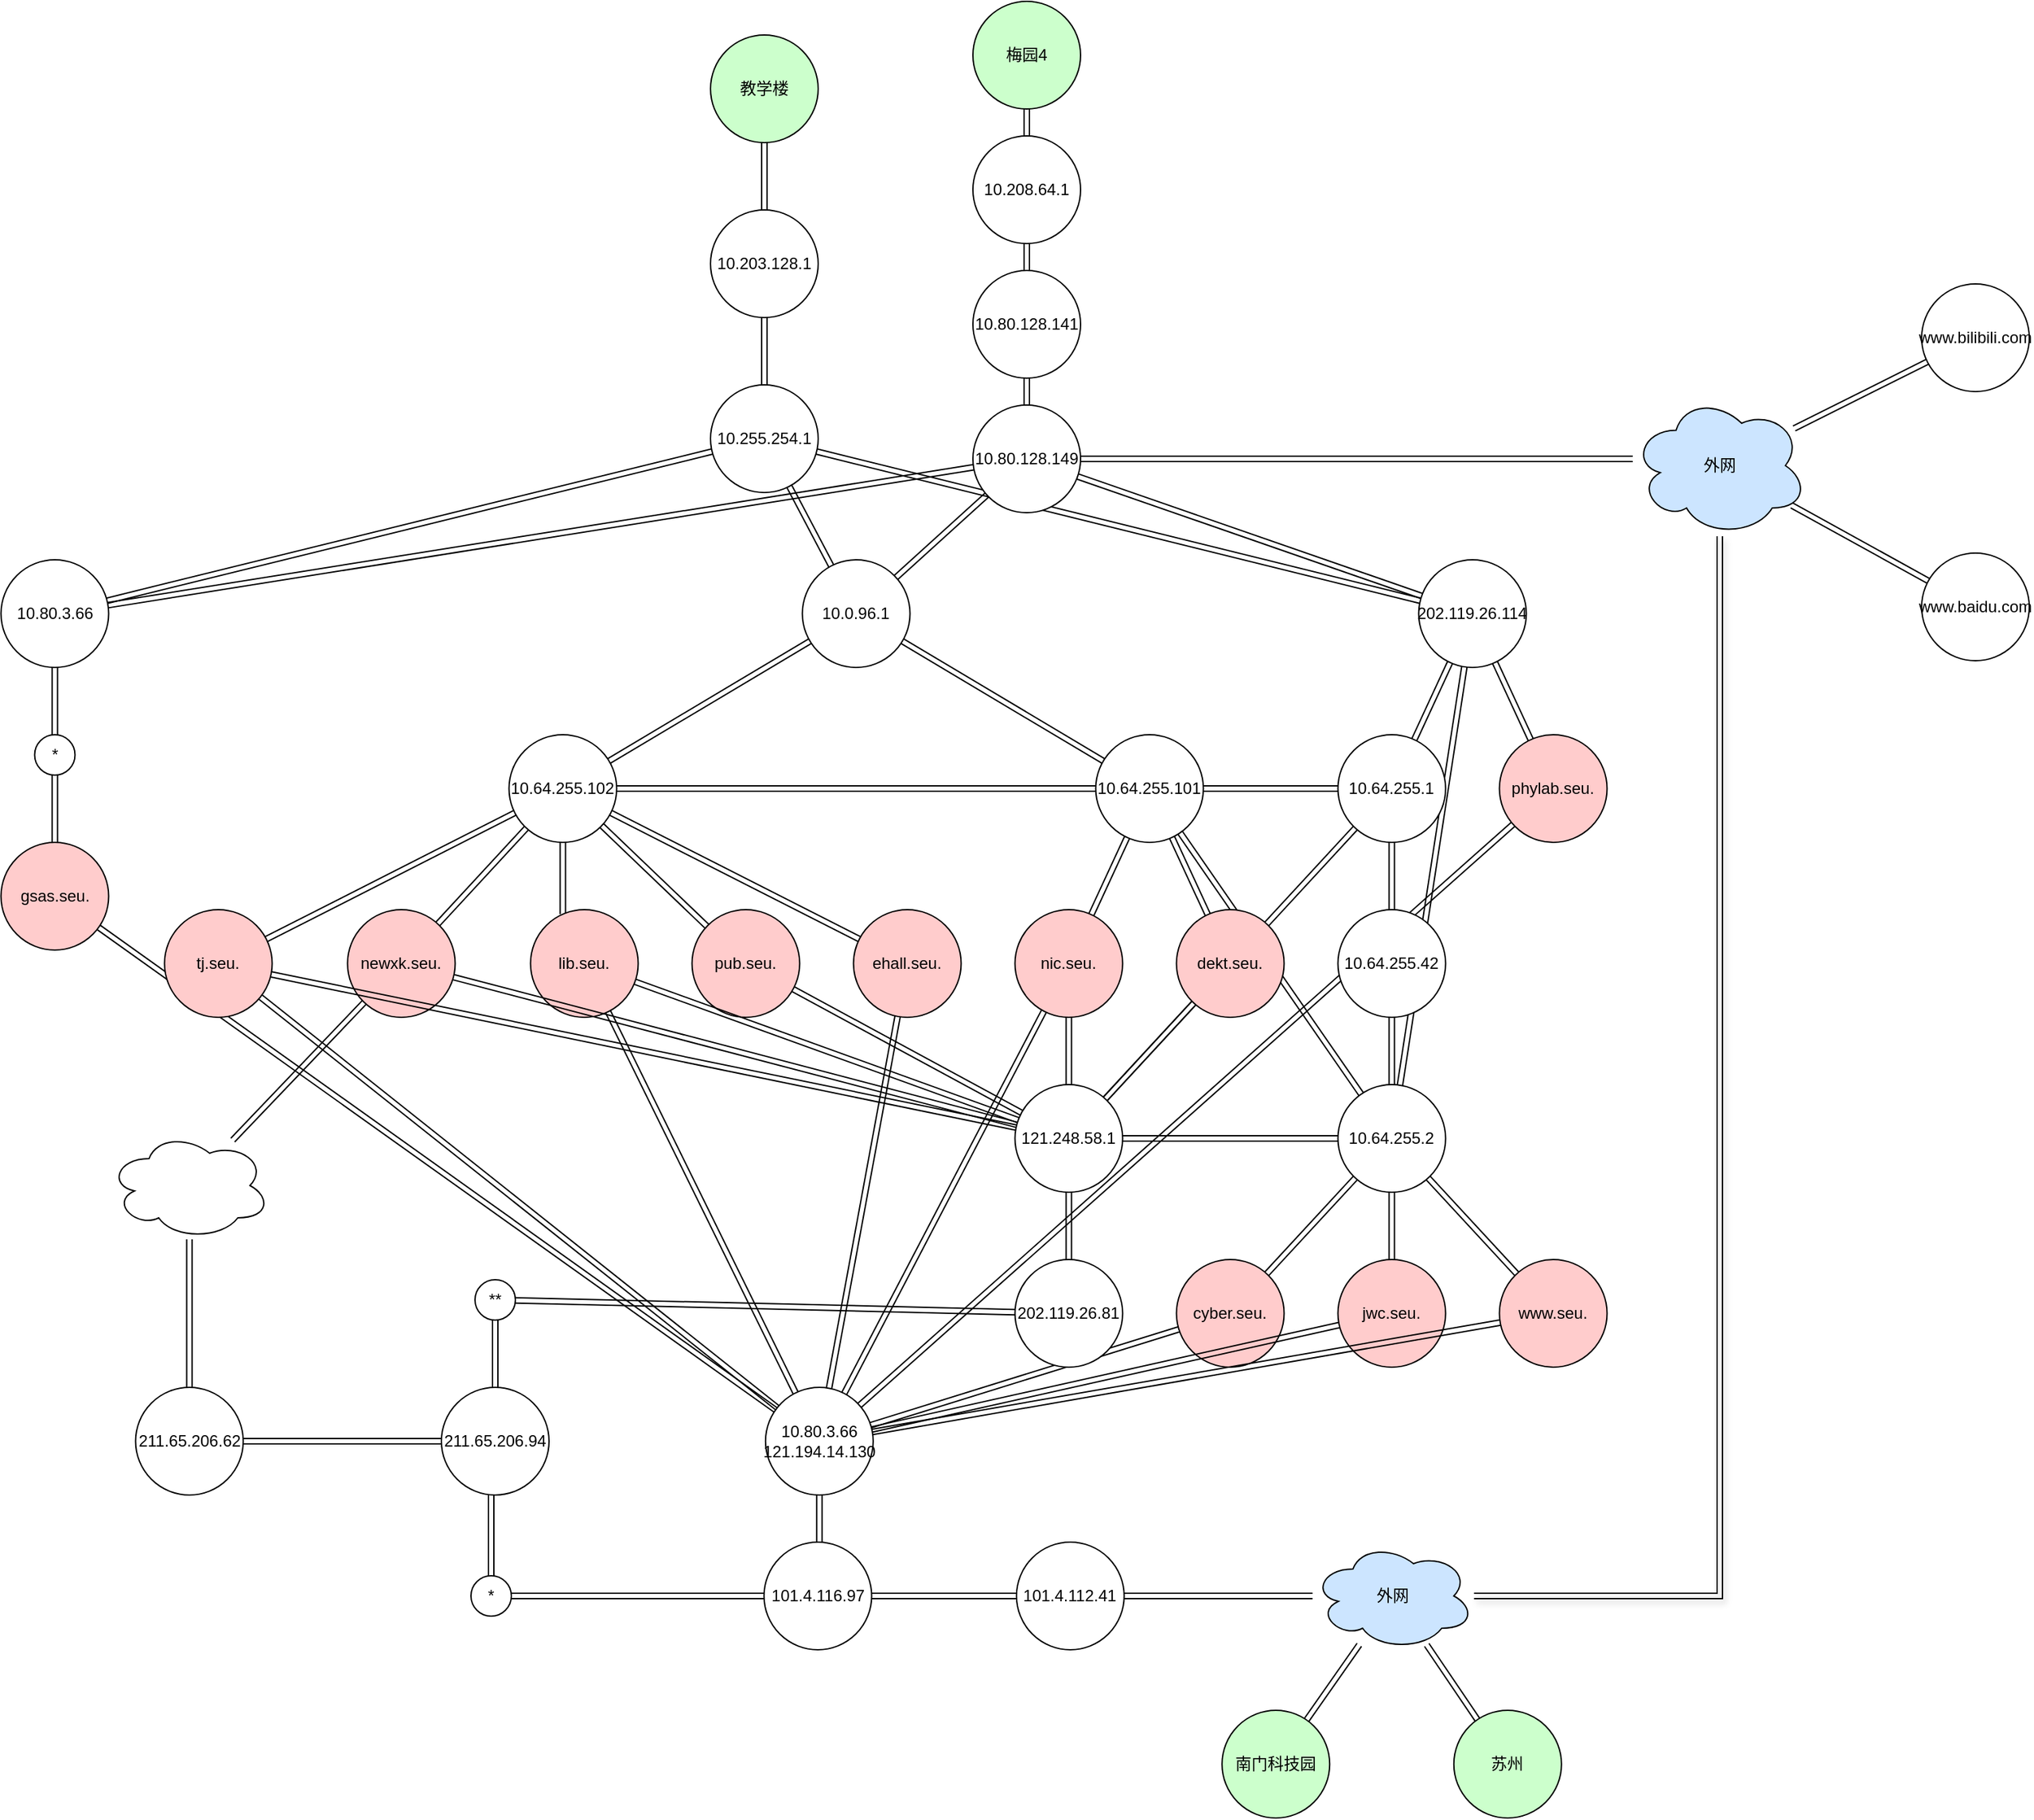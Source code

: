 <mxfile version="20.3.7" type="device"><diagram id="CHQCu41b0eReSsYHpAYh" name="第 1 页"><mxGraphModel dx="1792" dy="2161" grid="1" gridSize="10" guides="1" tooltips="1" connect="1" arrows="1" fold="1" page="1" pageScale="1" pageWidth="827" pageHeight="1169" math="0" shadow="0"><root><mxCell id="0"/><mxCell id="1" parent="0"/><mxCell id="ojiBdcDR-bKJJM-PyBDJ-3" value="" style="rounded=0;orthogonalLoop=1;jettySize=auto;html=1;shape=link;orthogonal=1;" parent="1" source="ojiBdcDR-bKJJM-PyBDJ-1" target="ojiBdcDR-bKJJM-PyBDJ-2" edge="1"><mxGeometry relative="1" as="geometry"/></mxCell><mxCell id="ojiBdcDR-bKJJM-PyBDJ-1" value="教学楼" style="ellipse;whiteSpace=wrap;html=1;aspect=fixed;fillColor=#CCFFCC;" parent="1" vertex="1"><mxGeometry x="1005" y="-45" width="80" height="80" as="geometry"/></mxCell><mxCell id="ojiBdcDR-bKJJM-PyBDJ-5" value="" style="rounded=0;orthogonalLoop=1;jettySize=auto;html=1;shape=link;orthogonal=1;" parent="1" source="ojiBdcDR-bKJJM-PyBDJ-2" target="ojiBdcDR-bKJJM-PyBDJ-4" edge="1"><mxGeometry relative="1" as="geometry"/></mxCell><mxCell id="ojiBdcDR-bKJJM-PyBDJ-2" value="10.203.128.1" style="ellipse;whiteSpace=wrap;html=1;aspect=fixed;" parent="1" vertex="1"><mxGeometry x="1005" y="85" width="80" height="80" as="geometry"/></mxCell><mxCell id="ojiBdcDR-bKJJM-PyBDJ-7" value="" style="rounded=0;orthogonalLoop=1;jettySize=auto;html=1;shape=link;orthogonal=1;" parent="1" source="ojiBdcDR-bKJJM-PyBDJ-4" target="ojiBdcDR-bKJJM-PyBDJ-6" edge="1"><mxGeometry relative="1" as="geometry"/></mxCell><mxCell id="ojiBdcDR-bKJJM-PyBDJ-18" value="" style="rounded=0;orthogonalLoop=1;jettySize=auto;html=1;shape=link;orthogonal=1;" parent="1" source="ojiBdcDR-bKJJM-PyBDJ-4" target="ojiBdcDR-bKJJM-PyBDJ-17" edge="1"><mxGeometry relative="1" as="geometry"/></mxCell><mxCell id="ojiBdcDR-bKJJM-PyBDJ-26" value="" style="rounded=0;orthogonalLoop=1;jettySize=auto;html=1;shape=link;orthogonal=1;" parent="1" source="ojiBdcDR-bKJJM-PyBDJ-4" target="ojiBdcDR-bKJJM-PyBDJ-25" edge="1"><mxGeometry relative="1" as="geometry"/></mxCell><mxCell id="ojiBdcDR-bKJJM-PyBDJ-4" value="10.255.254.1" style="ellipse;whiteSpace=wrap;html=1;aspect=fixed;" parent="1" vertex="1"><mxGeometry x="1005" y="215" width="80" height="80" as="geometry"/></mxCell><mxCell id="ojiBdcDR-bKJJM-PyBDJ-12" value="" style="rounded=0;orthogonalLoop=1;jettySize=auto;html=1;shape=link;orthogonal=1;" parent="1" source="ojiBdcDR-bKJJM-PyBDJ-6" target="ojiBdcDR-bKJJM-PyBDJ-8" edge="1"><mxGeometry relative="1" as="geometry"/></mxCell><mxCell id="ojiBdcDR-bKJJM-PyBDJ-6" value="10.80.3.66" style="ellipse;whiteSpace=wrap;html=1;aspect=fixed;" parent="1" vertex="1"><mxGeometry x="477.75" y="345" width="80" height="80" as="geometry"/></mxCell><mxCell id="ojiBdcDR-bKJJM-PyBDJ-16" value="" style="rounded=0;orthogonalLoop=1;jettySize=auto;html=1;shape=link;orthogonal=1;" parent="1" source="ojiBdcDR-bKJJM-PyBDJ-8" target="ojiBdcDR-bKJJM-PyBDJ-15" edge="1"><mxGeometry relative="1" as="geometry"/></mxCell><mxCell id="ojiBdcDR-bKJJM-PyBDJ-8" value="*" style="ellipse;whiteSpace=wrap;html=1;aspect=fixed;" parent="1" vertex="1"><mxGeometry x="502.75" y="475" width="30" height="30" as="geometry"/></mxCell><mxCell id="ofJ02ip3mDntK6FSEWYm-65" value="" style="shape=link;rounded=0;orthogonalLoop=1;jettySize=auto;html=1;orthogonal=1;" parent="1" source="ojiBdcDR-bKJJM-PyBDJ-15" target="ofJ02ip3mDntK6FSEWYm-54" edge="1"><mxGeometry relative="1" as="geometry"/></mxCell><mxCell id="ojiBdcDR-bKJJM-PyBDJ-15" value="gsas.seu." style="ellipse;whiteSpace=wrap;html=1;aspect=fixed;fillColor=#FFCCCC;" parent="1" vertex="1"><mxGeometry x="477.75" y="555" width="80" height="80" as="geometry"/></mxCell><mxCell id="ojiBdcDR-bKJJM-PyBDJ-20" value="" style="rounded=0;orthogonalLoop=1;jettySize=auto;html=1;shape=link;orthogonal=1;" parent="1" source="ojiBdcDR-bKJJM-PyBDJ-17" target="ojiBdcDR-bKJJM-PyBDJ-19" edge="1"><mxGeometry relative="1" as="geometry"/></mxCell><mxCell id="ojiBdcDR-bKJJM-PyBDJ-39" style="shape=link;rounded=0;orthogonalLoop=1;jettySize=auto;html=1;orthogonal=1;" parent="1" source="ojiBdcDR-bKJJM-PyBDJ-17" target="ojiBdcDR-bKJJM-PyBDJ-37" edge="1"><mxGeometry relative="1" as="geometry"/></mxCell><mxCell id="ojiBdcDR-bKJJM-PyBDJ-17" value="10.0.96.1" style="ellipse;whiteSpace=wrap;html=1;aspect=fixed;" parent="1" vertex="1"><mxGeometry x="1073.25" y="345" width="80" height="80" as="geometry"/></mxCell><mxCell id="ojiBdcDR-bKJJM-PyBDJ-28" value="" style="rounded=0;orthogonalLoop=1;jettySize=auto;html=1;shape=link;orthogonal=1;" parent="1" source="ojiBdcDR-bKJJM-PyBDJ-25" target="ojiBdcDR-bKJJM-PyBDJ-27" edge="1"><mxGeometry relative="1" as="geometry"/></mxCell><mxCell id="ojiBdcDR-bKJJM-PyBDJ-31" value="" style="shape=link;rounded=0;orthogonalLoop=1;jettySize=auto;html=1;orthogonal=1;" parent="1" source="ojiBdcDR-bKJJM-PyBDJ-25" target="ojiBdcDR-bKJJM-PyBDJ-30" edge="1"><mxGeometry relative="1" as="geometry"/></mxCell><mxCell id="ojiBdcDR-bKJJM-PyBDJ-36" style="shape=link;rounded=0;orthogonalLoop=1;jettySize=auto;html=1;orthogonal=1;" parent="1" source="ojiBdcDR-bKJJM-PyBDJ-25" target="ojiBdcDR-bKJJM-PyBDJ-34" edge="1"><mxGeometry relative="1" as="geometry"/></mxCell><mxCell id="ojiBdcDR-bKJJM-PyBDJ-25" value="202.119.26.114" style="ellipse;whiteSpace=wrap;html=1;aspect=fixed;" parent="1" vertex="1"><mxGeometry x="1531.25" y="345" width="80" height="80" as="geometry"/></mxCell><mxCell id="ojiBdcDR-bKJJM-PyBDJ-29" style="shape=link;rounded=0;orthogonalLoop=1;jettySize=auto;html=1;orthogonal=1;" parent="1" source="ojiBdcDR-bKJJM-PyBDJ-27" target="ojiBdcDR-bKJJM-PyBDJ-19" edge="1"><mxGeometry relative="1" as="geometry"/></mxCell><mxCell id="ojiBdcDR-bKJJM-PyBDJ-33" value="" style="shape=link;rounded=0;orthogonalLoop=1;jettySize=auto;html=1;orthogonal=1;" parent="1" source="ojiBdcDR-bKJJM-PyBDJ-27" target="ojiBdcDR-bKJJM-PyBDJ-32" edge="1"><mxGeometry relative="1" as="geometry"/></mxCell><mxCell id="ofJ02ip3mDntK6FSEWYm-43" style="shape=link;rounded=0;orthogonalLoop=1;jettySize=auto;html=1;orthogonal=1;" parent="1" source="ojiBdcDR-bKJJM-PyBDJ-27" target="ojiBdcDR-bKJJM-PyBDJ-53" edge="1"><mxGeometry relative="1" as="geometry"/></mxCell><mxCell id="ojiBdcDR-bKJJM-PyBDJ-27" value="10.64.255.1" style="ellipse;whiteSpace=wrap;html=1;aspect=fixed;fillColor=#FFFFFF;shadow=0;" parent="1" vertex="1"><mxGeometry x="1471.25" y="475" width="80" height="80" as="geometry"/></mxCell><mxCell id="ofJ02ip3mDntK6FSEWYm-73" value="" style="shape=link;rounded=0;orthogonalLoop=1;jettySize=auto;html=1;orthogonal=1;" parent="1" source="ojiBdcDR-bKJJM-PyBDJ-30" target="ofJ02ip3mDntK6FSEWYm-54" edge="1"><mxGeometry relative="1" as="geometry"/></mxCell><mxCell id="ojiBdcDR-bKJJM-PyBDJ-30" value="phylab.seu." style="ellipse;whiteSpace=wrap;html=1;aspect=fixed;fillColor=#FFCCCC;" parent="1" vertex="1"><mxGeometry x="1591.25" y="475" width="80" height="80" as="geometry"/></mxCell><mxCell id="ojiBdcDR-bKJJM-PyBDJ-35" value="" style="shape=link;rounded=0;orthogonalLoop=1;jettySize=auto;html=1;orthogonal=1;" parent="1" source="ojiBdcDR-bKJJM-PyBDJ-32" target="ojiBdcDR-bKJJM-PyBDJ-34" edge="1"><mxGeometry relative="1" as="geometry"/></mxCell><mxCell id="ojiBdcDR-bKJJM-PyBDJ-32" value="10.64.255.42" style="ellipse;whiteSpace=wrap;html=1;aspect=fixed;fillColor=#FFFFFF;shadow=0;" parent="1" vertex="1"><mxGeometry x="1471.25" y="605" width="80" height="80" as="geometry"/></mxCell><mxCell id="ojiBdcDR-bKJJM-PyBDJ-38" value="" style="shape=link;rounded=0;orthogonalLoop=1;jettySize=auto;html=1;orthogonal=1;" parent="1" source="ojiBdcDR-bKJJM-PyBDJ-34" target="ojiBdcDR-bKJJM-PyBDJ-37" edge="1"><mxGeometry relative="1" as="geometry"/></mxCell><mxCell id="ojiBdcDR-bKJJM-PyBDJ-48" value="" style="shape=link;rounded=0;orthogonalLoop=1;jettySize=auto;html=1;orthogonal=1;" parent="1" source="ojiBdcDR-bKJJM-PyBDJ-34" target="ojiBdcDR-bKJJM-PyBDJ-47" edge="1"><mxGeometry relative="1" as="geometry"/></mxCell><mxCell id="ojiBdcDR-bKJJM-PyBDJ-50" value="" style="shape=link;rounded=0;orthogonalLoop=1;jettySize=auto;html=1;orthogonal=1;" parent="1" source="ojiBdcDR-bKJJM-PyBDJ-34" target="ojiBdcDR-bKJJM-PyBDJ-49" edge="1"><mxGeometry relative="1" as="geometry"/></mxCell><mxCell id="ojiBdcDR-bKJJM-PyBDJ-52" value="" style="shape=link;rounded=0;orthogonalLoop=1;jettySize=auto;html=1;orthogonal=1;" parent="1" source="ojiBdcDR-bKJJM-PyBDJ-34" target="ojiBdcDR-bKJJM-PyBDJ-51" edge="1"><mxGeometry relative="1" as="geometry"/></mxCell><mxCell id="ojiBdcDR-bKJJM-PyBDJ-54" value="" style="shape=link;rounded=0;orthogonalLoop=1;jettySize=auto;html=1;orthogonal=1;" parent="1" source="ojiBdcDR-bKJJM-PyBDJ-34" target="ojiBdcDR-bKJJM-PyBDJ-53" edge="1"><mxGeometry relative="1" as="geometry"/></mxCell><mxCell id="ojiBdcDR-bKJJM-PyBDJ-34" value="10.64.255.2" style="ellipse;whiteSpace=wrap;html=1;aspect=fixed;fillColor=#FFFFFF;shadow=0;" parent="1" vertex="1"><mxGeometry x="1471.25" y="735" width="80" height="80" as="geometry"/></mxCell><mxCell id="ojiBdcDR-bKJJM-PyBDJ-44" value="" style="shape=link;rounded=0;orthogonalLoop=1;jettySize=auto;html=1;orthogonal=1;" parent="1" source="ojiBdcDR-bKJJM-PyBDJ-37" target="ojiBdcDR-bKJJM-PyBDJ-43" edge="1"><mxGeometry relative="1" as="geometry"/></mxCell><mxCell id="ojiBdcDR-bKJJM-PyBDJ-46" value="" style="shape=link;rounded=0;orthogonalLoop=1;jettySize=auto;html=1;orthogonal=1;" parent="1" source="ojiBdcDR-bKJJM-PyBDJ-37" target="ojiBdcDR-bKJJM-PyBDJ-45" edge="1"><mxGeometry relative="1" as="geometry"/></mxCell><mxCell id="ojiBdcDR-bKJJM-PyBDJ-37" value="10.64.255.101" style="ellipse;whiteSpace=wrap;html=1;aspect=fixed;fillColor=#FFFFFF;shadow=0;" parent="1" vertex="1"><mxGeometry x="1291.25" y="475" width="80" height="80" as="geometry"/></mxCell><mxCell id="ofJ02ip3mDntK6FSEWYm-44" style="shape=link;rounded=0;orthogonalLoop=1;jettySize=auto;html=1;orthogonal=1;" parent="1" source="ojiBdcDR-bKJJM-PyBDJ-43" target="ojiBdcDR-bKJJM-PyBDJ-53" edge="1"><mxGeometry relative="1" as="geometry"/></mxCell><mxCell id="ofJ02ip3mDntK6FSEWYm-69" value="" style="shape=link;rounded=0;orthogonalLoop=1;jettySize=auto;html=1;orthogonal=1;" parent="1" source="ojiBdcDR-bKJJM-PyBDJ-43" target="ofJ02ip3mDntK6FSEWYm-54" edge="1"><mxGeometry relative="1" as="geometry"/></mxCell><mxCell id="ojiBdcDR-bKJJM-PyBDJ-43" value="nic.seu." style="ellipse;whiteSpace=wrap;html=1;aspect=fixed;fillColor=#FFCCCC;" parent="1" vertex="1"><mxGeometry x="1231.25" y="605" width="80" height="80" as="geometry"/></mxCell><mxCell id="ofJ02ip3mDntK6FSEWYm-45" style="shape=link;rounded=0;orthogonalLoop=1;jettySize=auto;html=1;orthogonal=1;" parent="1" source="ojiBdcDR-bKJJM-PyBDJ-45" target="ojiBdcDR-bKJJM-PyBDJ-53" edge="1"><mxGeometry relative="1" as="geometry"/></mxCell><mxCell id="ojiBdcDR-bKJJM-PyBDJ-45" value="dekt.seu." style="ellipse;whiteSpace=wrap;html=1;aspect=fixed;fillColor=#FFCCCC;" parent="1" vertex="1"><mxGeometry x="1351.25" y="605" width="80" height="80" as="geometry"/></mxCell><mxCell id="ofJ02ip3mDntK6FSEWYm-70" value="" style="shape=link;rounded=0;orthogonalLoop=1;jettySize=auto;html=1;orthogonal=1;" parent="1" source="ojiBdcDR-bKJJM-PyBDJ-47" target="ofJ02ip3mDntK6FSEWYm-54" edge="1"><mxGeometry relative="1" as="geometry"/></mxCell><mxCell id="ojiBdcDR-bKJJM-PyBDJ-47" value="cyber.seu." style="ellipse;whiteSpace=wrap;html=1;aspect=fixed;fillColor=#FFCCCC;" parent="1" vertex="1"><mxGeometry x="1351.25" y="865" width="80" height="80" as="geometry"/></mxCell><mxCell id="ofJ02ip3mDntK6FSEWYm-71" value="" style="shape=link;rounded=0;orthogonalLoop=1;jettySize=auto;html=1;orthogonal=1;" parent="1" source="ojiBdcDR-bKJJM-PyBDJ-49" target="ofJ02ip3mDntK6FSEWYm-54" edge="1"><mxGeometry relative="1" as="geometry"/></mxCell><mxCell id="ojiBdcDR-bKJJM-PyBDJ-49" value="jwc.seu." style="ellipse;whiteSpace=wrap;html=1;aspect=fixed;fillColor=#FFCCCC;" parent="1" vertex="1"><mxGeometry x="1471.25" y="865" width="80" height="80" as="geometry"/></mxCell><mxCell id="ofJ02ip3mDntK6FSEWYm-72" value="" style="shape=link;rounded=0;orthogonalLoop=1;jettySize=auto;html=1;orthogonal=1;" parent="1" source="ojiBdcDR-bKJJM-PyBDJ-51" target="ofJ02ip3mDntK6FSEWYm-54" edge="1"><mxGeometry relative="1" as="geometry"/></mxCell><mxCell id="ojiBdcDR-bKJJM-PyBDJ-51" value="www.seu." style="ellipse;whiteSpace=wrap;html=1;aspect=fixed;fillColor=#FFCCCC;" parent="1" vertex="1"><mxGeometry x="1591.25" y="865" width="80" height="80" as="geometry"/></mxCell><mxCell id="ofJ02ip3mDntK6FSEWYm-46" style="shape=link;rounded=0;orthogonalLoop=1;jettySize=auto;html=1;orthogonal=1;" parent="1" source="ojiBdcDR-bKJJM-PyBDJ-19" target="ofJ02ip3mDntK6FSEWYm-3" edge="1"><mxGeometry relative="1" as="geometry"/></mxCell><mxCell id="ofJ02ip3mDntK6FSEWYm-47" style="shape=link;rounded=0;orthogonalLoop=1;jettySize=auto;html=1;orthogonal=1;" parent="1" source="ojiBdcDR-bKJJM-PyBDJ-19" target="ofJ02ip3mDntK6FSEWYm-7" edge="1"><mxGeometry relative="1" as="geometry"/></mxCell><mxCell id="ofJ02ip3mDntK6FSEWYm-49" style="shape=link;rounded=0;orthogonalLoop=1;jettySize=auto;html=1;orthogonal=1;" parent="1" source="ojiBdcDR-bKJJM-PyBDJ-19" target="ofJ02ip3mDntK6FSEWYm-5" edge="1"><mxGeometry relative="1" as="geometry"/></mxCell><mxCell id="ojiBdcDR-bKJJM-PyBDJ-19" value="10.64.255.102" style="ellipse;whiteSpace=wrap;html=1;aspect=fixed;fillColor=#FFFFFF;shadow=0;" parent="1" vertex="1"><mxGeometry x="855.25" y="475" width="80" height="80" as="geometry"/></mxCell><mxCell id="ojiBdcDR-bKJJM-PyBDJ-21" value="pub.seu." style="ellipse;whiteSpace=wrap;html=1;aspect=fixed;fillColor=#FFCCCC;" parent="1" vertex="1"><mxGeometry x="991.25" y="605" width="80" height="80" as="geometry"/></mxCell><mxCell id="ofJ02ip3mDntK6FSEWYm-66" value="" style="shape=link;rounded=0;orthogonalLoop=1;jettySize=auto;html=1;orthogonal=1;" parent="1" source="ojiBdcDR-bKJJM-PyBDJ-23" target="ofJ02ip3mDntK6FSEWYm-54" edge="1"><mxGeometry relative="1" as="geometry"/></mxCell><mxCell id="ojiBdcDR-bKJJM-PyBDJ-23" value="ehall.seu." style="ellipse;whiteSpace=wrap;html=1;aspect=fixed;fillColor=#FFCCCC;" parent="1" vertex="1"><mxGeometry x="1111.25" y="605" width="80" height="80" as="geometry"/></mxCell><mxCell id="ojiBdcDR-bKJJM-PyBDJ-22" value="" style="rounded=0;orthogonalLoop=1;jettySize=auto;html=1;shape=link;orthogonal=1;" parent="1" source="ojiBdcDR-bKJJM-PyBDJ-19" target="ojiBdcDR-bKJJM-PyBDJ-21" edge="1"><mxGeometry relative="1" as="geometry"/></mxCell><mxCell id="ojiBdcDR-bKJJM-PyBDJ-24" value="" style="rounded=0;orthogonalLoop=1;jettySize=auto;html=1;shape=link;orthogonal=1;" parent="1" source="ojiBdcDR-bKJJM-PyBDJ-19" target="ojiBdcDR-bKJJM-PyBDJ-23" edge="1"><mxGeometry relative="1" as="geometry"/></mxCell><mxCell id="ofJ02ip3mDntK6FSEWYm-35" value="" style="shape=link;rounded=0;orthogonalLoop=1;jettySize=auto;html=1;orthogonal=1;" parent="1" source="ofJ02ip3mDntK6FSEWYm-32" target="ofJ02ip3mDntK6FSEWYm-34" edge="1"><mxGeometry relative="1" as="geometry"/></mxCell><mxCell id="ofJ02ip3mDntK6FSEWYm-32" value="梅园4" style="ellipse;whiteSpace=wrap;html=1;aspect=fixed;fillColor=#CCFFCC;" parent="1" vertex="1"><mxGeometry x="1200" y="-70" width="80" height="80" as="geometry"/></mxCell><mxCell id="ofJ02ip3mDntK6FSEWYm-37" value="" style="shape=link;rounded=0;orthogonalLoop=1;jettySize=auto;html=1;orthogonal=1;" parent="1" source="ofJ02ip3mDntK6FSEWYm-34" target="ofJ02ip3mDntK6FSEWYm-36" edge="1"><mxGeometry relative="1" as="geometry"/></mxCell><mxCell id="ofJ02ip3mDntK6FSEWYm-34" value="10.208.64.1" style="ellipse;whiteSpace=wrap;html=1;aspect=fixed;" parent="1" vertex="1"><mxGeometry x="1200" y="30" width="80" height="80" as="geometry"/></mxCell><mxCell id="ofJ02ip3mDntK6FSEWYm-39" value="" style="shape=link;rounded=0;orthogonalLoop=1;jettySize=auto;html=1;orthogonal=1;" parent="1" source="ofJ02ip3mDntK6FSEWYm-36" target="ofJ02ip3mDntK6FSEWYm-38" edge="1"><mxGeometry relative="1" as="geometry"/></mxCell><mxCell id="ofJ02ip3mDntK6FSEWYm-36" value="10.80.128.141" style="ellipse;whiteSpace=wrap;html=1;aspect=fixed;" parent="1" vertex="1"><mxGeometry x="1200" y="130" width="80" height="80" as="geometry"/></mxCell><mxCell id="ofJ02ip3mDntK6FSEWYm-40" style="shape=link;rounded=0;orthogonalLoop=1;jettySize=auto;html=1;orthogonal=1;" parent="1" source="ofJ02ip3mDntK6FSEWYm-38" target="ojiBdcDR-bKJJM-PyBDJ-17" edge="1"><mxGeometry relative="1" as="geometry"/></mxCell><mxCell id="ofJ02ip3mDntK6FSEWYm-41" value="" style="shape=link;rounded=0;orthogonalLoop=1;jettySize=auto;html=1;orthogonal=1;" parent="1" source="ofJ02ip3mDntK6FSEWYm-38" target="ojiBdcDR-bKJJM-PyBDJ-25" edge="1"><mxGeometry relative="1" as="geometry"/></mxCell><mxCell id="ofJ02ip3mDntK6FSEWYm-42" value="" style="shape=link;rounded=0;orthogonalLoop=1;jettySize=auto;html=1;orthogonal=1;" parent="1" source="ofJ02ip3mDntK6FSEWYm-38" target="ojiBdcDR-bKJJM-PyBDJ-6" edge="1"><mxGeometry relative="1" as="geometry"/></mxCell><mxCell id="ofJ02ip3mDntK6FSEWYm-52" value="" style="shape=link;rounded=0;orthogonalLoop=1;jettySize=auto;html=1;orthogonal=1;" parent="1" source="ofJ02ip3mDntK6FSEWYm-38" target="ofJ02ip3mDntK6FSEWYm-50" edge="1"><mxGeometry relative="1" as="geometry"/></mxCell><mxCell id="ofJ02ip3mDntK6FSEWYm-38" value="10.80.128.149" style="ellipse;whiteSpace=wrap;html=1;aspect=fixed;" parent="1" vertex="1"><mxGeometry x="1200" y="230" width="80" height="80" as="geometry"/></mxCell><mxCell id="ofJ02ip3mDntK6FSEWYm-48" style="shape=link;rounded=0;orthogonalLoop=1;jettySize=auto;html=1;orthogonal=1;" parent="1" source="ojiBdcDR-bKJJM-PyBDJ-53" target="ojiBdcDR-bKJJM-PyBDJ-21" edge="1"><mxGeometry relative="1" as="geometry"/></mxCell><mxCell id="wRYEj3wxxAmgAOGcTRx0-12" value="" style="shape=link;rounded=0;orthogonalLoop=1;jettySize=auto;html=1;" edge="1" parent="1" source="ojiBdcDR-bKJJM-PyBDJ-53" target="ofJ02ip3mDntK6FSEWYm-86"><mxGeometry relative="1" as="geometry"/></mxCell><mxCell id="ojiBdcDR-bKJJM-PyBDJ-53" value="121.248.58.1" style="ellipse;whiteSpace=wrap;html=1;aspect=fixed;" parent="1" vertex="1"><mxGeometry x="1231.25" y="735" width="80" height="80" as="geometry"/></mxCell><mxCell id="ofJ02ip3mDntK6FSEWYm-67" value="" style="shape=link;rounded=0;orthogonalLoop=1;jettySize=auto;html=1;orthogonal=1;" parent="1" source="ofJ02ip3mDntK6FSEWYm-3" target="ofJ02ip3mDntK6FSEWYm-54" edge="1"><mxGeometry relative="1" as="geometry"><mxPoint x="605.648" y="760.001" as="sourcePoint"/></mxGeometry></mxCell><mxCell id="ofJ02ip3mDntK6FSEWYm-3" value="tj.seu." style="ellipse;whiteSpace=wrap;html=1;aspect=fixed;fillColor=#FFCCCC;" parent="1" vertex="1"><mxGeometry x="599.25" y="605" width="80" height="80" as="geometry"/></mxCell><mxCell id="ofJ02ip3mDntK6FSEWYm-68" value="" style="shape=link;rounded=0;orthogonalLoop=1;jettySize=auto;html=1;orthogonal=1;" parent="1" source="ofJ02ip3mDntK6FSEWYm-5" target="ofJ02ip3mDntK6FSEWYm-54" edge="1"><mxGeometry relative="1" as="geometry"/></mxCell><mxCell id="ofJ02ip3mDntK6FSEWYm-5" value="lib.seu." style="ellipse;whiteSpace=wrap;html=1;aspect=fixed;fillColor=#FFCCCC;" parent="1" vertex="1"><mxGeometry x="871.25" y="605" width="80" height="80" as="geometry"/></mxCell><mxCell id="wRYEj3wxxAmgAOGcTRx0-16" value="" style="shape=link;rounded=0;orthogonalLoop=1;jettySize=auto;html=1;" edge="1" parent="1" source="ofJ02ip3mDntK6FSEWYm-7" target="oaJyA5BcBXYCAaC2ZI3s-13"><mxGeometry relative="1" as="geometry"/></mxCell><mxCell id="ofJ02ip3mDntK6FSEWYm-7" value="newxk.seu." style="ellipse;whiteSpace=wrap;html=1;aspect=fixed;fillColor=#FFCCCC;" parent="1" vertex="1"><mxGeometry x="735.25" y="605" width="80" height="80" as="geometry"/></mxCell><mxCell id="ofJ02ip3mDntK6FSEWYm-4" value="" style="shape=link;rounded=0;orthogonalLoop=1;jettySize=auto;html=1;orthogonal=1;" parent="1" source="ojiBdcDR-bKJJM-PyBDJ-53" target="ofJ02ip3mDntK6FSEWYm-3" edge="1"><mxGeometry relative="1" as="geometry"/></mxCell><mxCell id="ofJ02ip3mDntK6FSEWYm-6" value="" style="shape=link;rounded=0;orthogonalLoop=1;jettySize=auto;html=1;orthogonal=1;" parent="1" source="ojiBdcDR-bKJJM-PyBDJ-53" target="ofJ02ip3mDntK6FSEWYm-5" edge="1"><mxGeometry relative="1" as="geometry"/></mxCell><mxCell id="ofJ02ip3mDntK6FSEWYm-8" value="" style="shape=link;rounded=0;orthogonalLoop=1;jettySize=auto;html=1;orthogonal=1;" parent="1" source="ojiBdcDR-bKJJM-PyBDJ-53" target="ofJ02ip3mDntK6FSEWYm-7" edge="1"><mxGeometry relative="1" as="geometry"/></mxCell><mxCell id="wRYEj3wxxAmgAOGcTRx0-3" value="" style="rounded=0;orthogonalLoop=1;jettySize=auto;html=1;shape=link;orthogonal=1;" edge="1" parent="1" source="ofJ02ip3mDntK6FSEWYm-50" target="wRYEj3wxxAmgAOGcTRx0-1"><mxGeometry relative="1" as="geometry"/></mxCell><mxCell id="wRYEj3wxxAmgAOGcTRx0-5" value="" style="shape=link;rounded=0;orthogonalLoop=1;jettySize=auto;html=1;orthogonal=1;" edge="1" parent="1" source="ofJ02ip3mDntK6FSEWYm-50" target="wRYEj3wxxAmgAOGcTRx0-2"><mxGeometry relative="1" as="geometry"/></mxCell><mxCell id="ofJ02ip3mDntK6FSEWYm-50" value="外网" style="ellipse;shape=cloud;whiteSpace=wrap;html=1;shadow=0;fillColor=#CCE5FF;" parent="1" vertex="1"><mxGeometry x="1690" y="222.5" width="130" height="105" as="geometry"/></mxCell><mxCell id="ofJ02ip3mDntK6FSEWYm-75" value="" style="shape=link;rounded=0;orthogonalLoop=1;jettySize=auto;html=1;orthogonal=1;" parent="1" source="ofJ02ip3mDntK6FSEWYm-54" target="ofJ02ip3mDntK6FSEWYm-74" edge="1"><mxGeometry relative="1" as="geometry"/></mxCell><mxCell id="ofJ02ip3mDntK6FSEWYm-54" value="10.80.3.66&lt;br&gt;121.194.14.130" style="ellipse;whiteSpace=wrap;html=1;aspect=fixed;" parent="1" vertex="1"><mxGeometry x="1045.88" y="960" width="80" height="80" as="geometry"/></mxCell><mxCell id="oaJyA5BcBXYCAaC2ZI3s-3" value="" style="shape=link;rounded=0;orthogonalLoop=1;jettySize=auto;html=1;orthogonal=1;" parent="1" source="ofJ02ip3mDntK6FSEWYm-74" target="oaJyA5BcBXYCAaC2ZI3s-2" edge="1"><mxGeometry relative="1" as="geometry"/></mxCell><mxCell id="wRYEj3wxxAmgAOGcTRx0-19" value="" style="shape=link;rounded=0;orthogonalLoop=1;jettySize=auto;html=1;" edge="1" parent="1" source="ofJ02ip3mDntK6FSEWYm-74" target="ofJ02ip3mDntK6FSEWYm-78"><mxGeometry relative="1" as="geometry"/></mxCell><mxCell id="ofJ02ip3mDntK6FSEWYm-74" value="101.4.116.97" style="ellipse;whiteSpace=wrap;html=1;aspect=fixed;" parent="1" vertex="1"><mxGeometry x="1044.75" y="1075" width="80" height="80" as="geometry"/></mxCell><mxCell id="ofJ02ip3mDntK6FSEWYm-81" value="" style="shape=link;rounded=0;orthogonalLoop=1;jettySize=auto;html=1;orthogonal=1;" parent="1" source="ofJ02ip3mDntK6FSEWYm-78" target="ofJ02ip3mDntK6FSEWYm-80" edge="1"><mxGeometry relative="1" as="geometry"/></mxCell><mxCell id="ofJ02ip3mDntK6FSEWYm-78" value="*" style="ellipse;whiteSpace=wrap;html=1;aspect=fixed;" parent="1" vertex="1"><mxGeometry x="827" y="1100" width="30" height="30" as="geometry"/></mxCell><mxCell id="ofJ02ip3mDntK6FSEWYm-80" value="211.65.206.94" style="ellipse;whiteSpace=wrap;html=1;aspect=fixed;" parent="1" vertex="1"><mxGeometry x="805" y="960" width="80" height="80" as="geometry"/></mxCell><mxCell id="wRYEj3wxxAmgAOGcTRx0-18" value="" style="shape=link;rounded=0;orthogonalLoop=1;jettySize=auto;html=1;" edge="1" parent="1" source="ofJ02ip3mDntK6FSEWYm-82" target="ofJ02ip3mDntK6FSEWYm-80"><mxGeometry relative="1" as="geometry"/></mxCell><mxCell id="ofJ02ip3mDntK6FSEWYm-82" value="211.65.206.62" style="ellipse;whiteSpace=wrap;html=1;aspect=fixed;" parent="1" vertex="1"><mxGeometry x="577.75" y="960" width="80" height="80" as="geometry"/></mxCell><mxCell id="wRYEj3wxxAmgAOGcTRx0-21" value="" style="shape=link;rounded=0;orthogonalLoop=1;jettySize=auto;html=1;" edge="1" parent="1" source="ofJ02ip3mDntK6FSEWYm-84" target="ofJ02ip3mDntK6FSEWYm-80"><mxGeometry relative="1" as="geometry"/></mxCell><mxCell id="ofJ02ip3mDntK6FSEWYm-84" value="**" style="ellipse;whiteSpace=wrap;html=1;aspect=fixed;" parent="1" vertex="1"><mxGeometry x="830" y="880" width="30" height="30" as="geometry"/></mxCell><mxCell id="wRYEj3wxxAmgAOGcTRx0-13" value="" style="shape=link;rounded=0;orthogonalLoop=1;jettySize=auto;html=1;" edge="1" parent="1" source="ofJ02ip3mDntK6FSEWYm-86" target="ofJ02ip3mDntK6FSEWYm-84"><mxGeometry relative="1" as="geometry"/></mxCell><mxCell id="ofJ02ip3mDntK6FSEWYm-86" value="202.119.26.81" style="ellipse;whiteSpace=wrap;html=1;aspect=fixed;" parent="1" vertex="1"><mxGeometry x="1231.25" y="865" width="80" height="80" as="geometry"/></mxCell><mxCell id="wRYEj3wxxAmgAOGcTRx0-9" value="" style="shape=link;rounded=0;orthogonalLoop=1;jettySize=auto;html=1;" edge="1" parent="1" source="oaJyA5BcBXYCAaC2ZI3s-2" target="oaJyA5BcBXYCAaC2ZI3s-6"><mxGeometry relative="1" as="geometry"/></mxCell><mxCell id="oaJyA5BcBXYCAaC2ZI3s-2" value="101.4.112.41" style="ellipse;whiteSpace=wrap;html=1;aspect=fixed;" parent="1" vertex="1"><mxGeometry x="1232.38" y="1075" width="80" height="80" as="geometry"/></mxCell><mxCell id="oaJyA5BcBXYCAaC2ZI3s-12" value="" style="shape=link;rounded=0;orthogonalLoop=1;jettySize=auto;html=1;orthogonal=1;" parent="1" source="oaJyA5BcBXYCAaC2ZI3s-6" target="oaJyA5BcBXYCAaC2ZI3s-11" edge="1"><mxGeometry relative="1" as="geometry"/></mxCell><mxCell id="wRYEj3wxxAmgAOGcTRx0-23" value="" style="edgeStyle=none;shape=link;rounded=0;orthogonalLoop=1;jettySize=auto;html=1;" edge="1" parent="1" source="oaJyA5BcBXYCAaC2ZI3s-6" target="wRYEj3wxxAmgAOGcTRx0-22"><mxGeometry relative="1" as="geometry"/></mxCell><mxCell id="wRYEj3wxxAmgAOGcTRx0-28" style="edgeStyle=orthogonalEdgeStyle;shape=link;rounded=0;orthogonalLoop=1;jettySize=auto;html=1;strokeColor=#000000;fillColor=#080808;shadow=1;" edge="1" parent="1" source="oaJyA5BcBXYCAaC2ZI3s-6" target="ofJ02ip3mDntK6FSEWYm-50"><mxGeometry relative="1" as="geometry"/></mxCell><mxCell id="oaJyA5BcBXYCAaC2ZI3s-6" value="外网" style="ellipse;shape=cloud;whiteSpace=wrap;html=1;fillColor=#CCE5FF;" parent="1" vertex="1"><mxGeometry x="1452.37" y="1075" width="120" height="80" as="geometry"/></mxCell><mxCell id="oaJyA5BcBXYCAaC2ZI3s-11" value="南门科技园" style="ellipse;whiteSpace=wrap;html=1;aspect=fixed;fillColor=#CCFFCC;" parent="1" vertex="1"><mxGeometry x="1385.12" y="1200" width="80" height="80" as="geometry"/></mxCell><mxCell id="wRYEj3wxxAmgAOGcTRx0-17" value="" style="shape=link;rounded=0;orthogonalLoop=1;jettySize=auto;html=1;" edge="1" parent="1" source="oaJyA5BcBXYCAaC2ZI3s-13" target="ofJ02ip3mDntK6FSEWYm-82"><mxGeometry relative="1" as="geometry"/></mxCell><mxCell id="oaJyA5BcBXYCAaC2ZI3s-13" value="" style="ellipse;shape=cloud;whiteSpace=wrap;html=1;" parent="1" vertex="1"><mxGeometry x="557.75" y="770" width="120" height="80" as="geometry"/></mxCell><mxCell id="wRYEj3wxxAmgAOGcTRx0-1" value="www.bilibili.com" style="ellipse;whiteSpace=wrap;html=1;aspect=fixed;" vertex="1" parent="1"><mxGeometry x="1905.0" y="140" width="80" height="80" as="geometry"/></mxCell><mxCell id="wRYEj3wxxAmgAOGcTRx0-2" value="www.baidu.com" style="ellipse;whiteSpace=wrap;html=1;aspect=fixed;" vertex="1" parent="1"><mxGeometry x="1905.0" y="340" width="80" height="80" as="geometry"/></mxCell><mxCell id="wRYEj3wxxAmgAOGcTRx0-22" value="苏州" style="ellipse;whiteSpace=wrap;html=1;aspect=fixed;fillColor=#CCFFCC;" vertex="1" parent="1"><mxGeometry x="1557.37" y="1200" width="80" height="80" as="geometry"/></mxCell><mxCell id="wRYEj3wxxAmgAOGcTRx0-24" style="edgeStyle=none;shape=link;rounded=0;orthogonalLoop=1;jettySize=auto;html=1;exitX=0;exitY=0.5;exitDx=0;exitDy=0;" edge="1" parent="1" source="wRYEj3wxxAmgAOGcTRx0-22" target="wRYEj3wxxAmgAOGcTRx0-22"><mxGeometry relative="1" as="geometry"/></mxCell></root></mxGraphModel></diagram></mxfile>